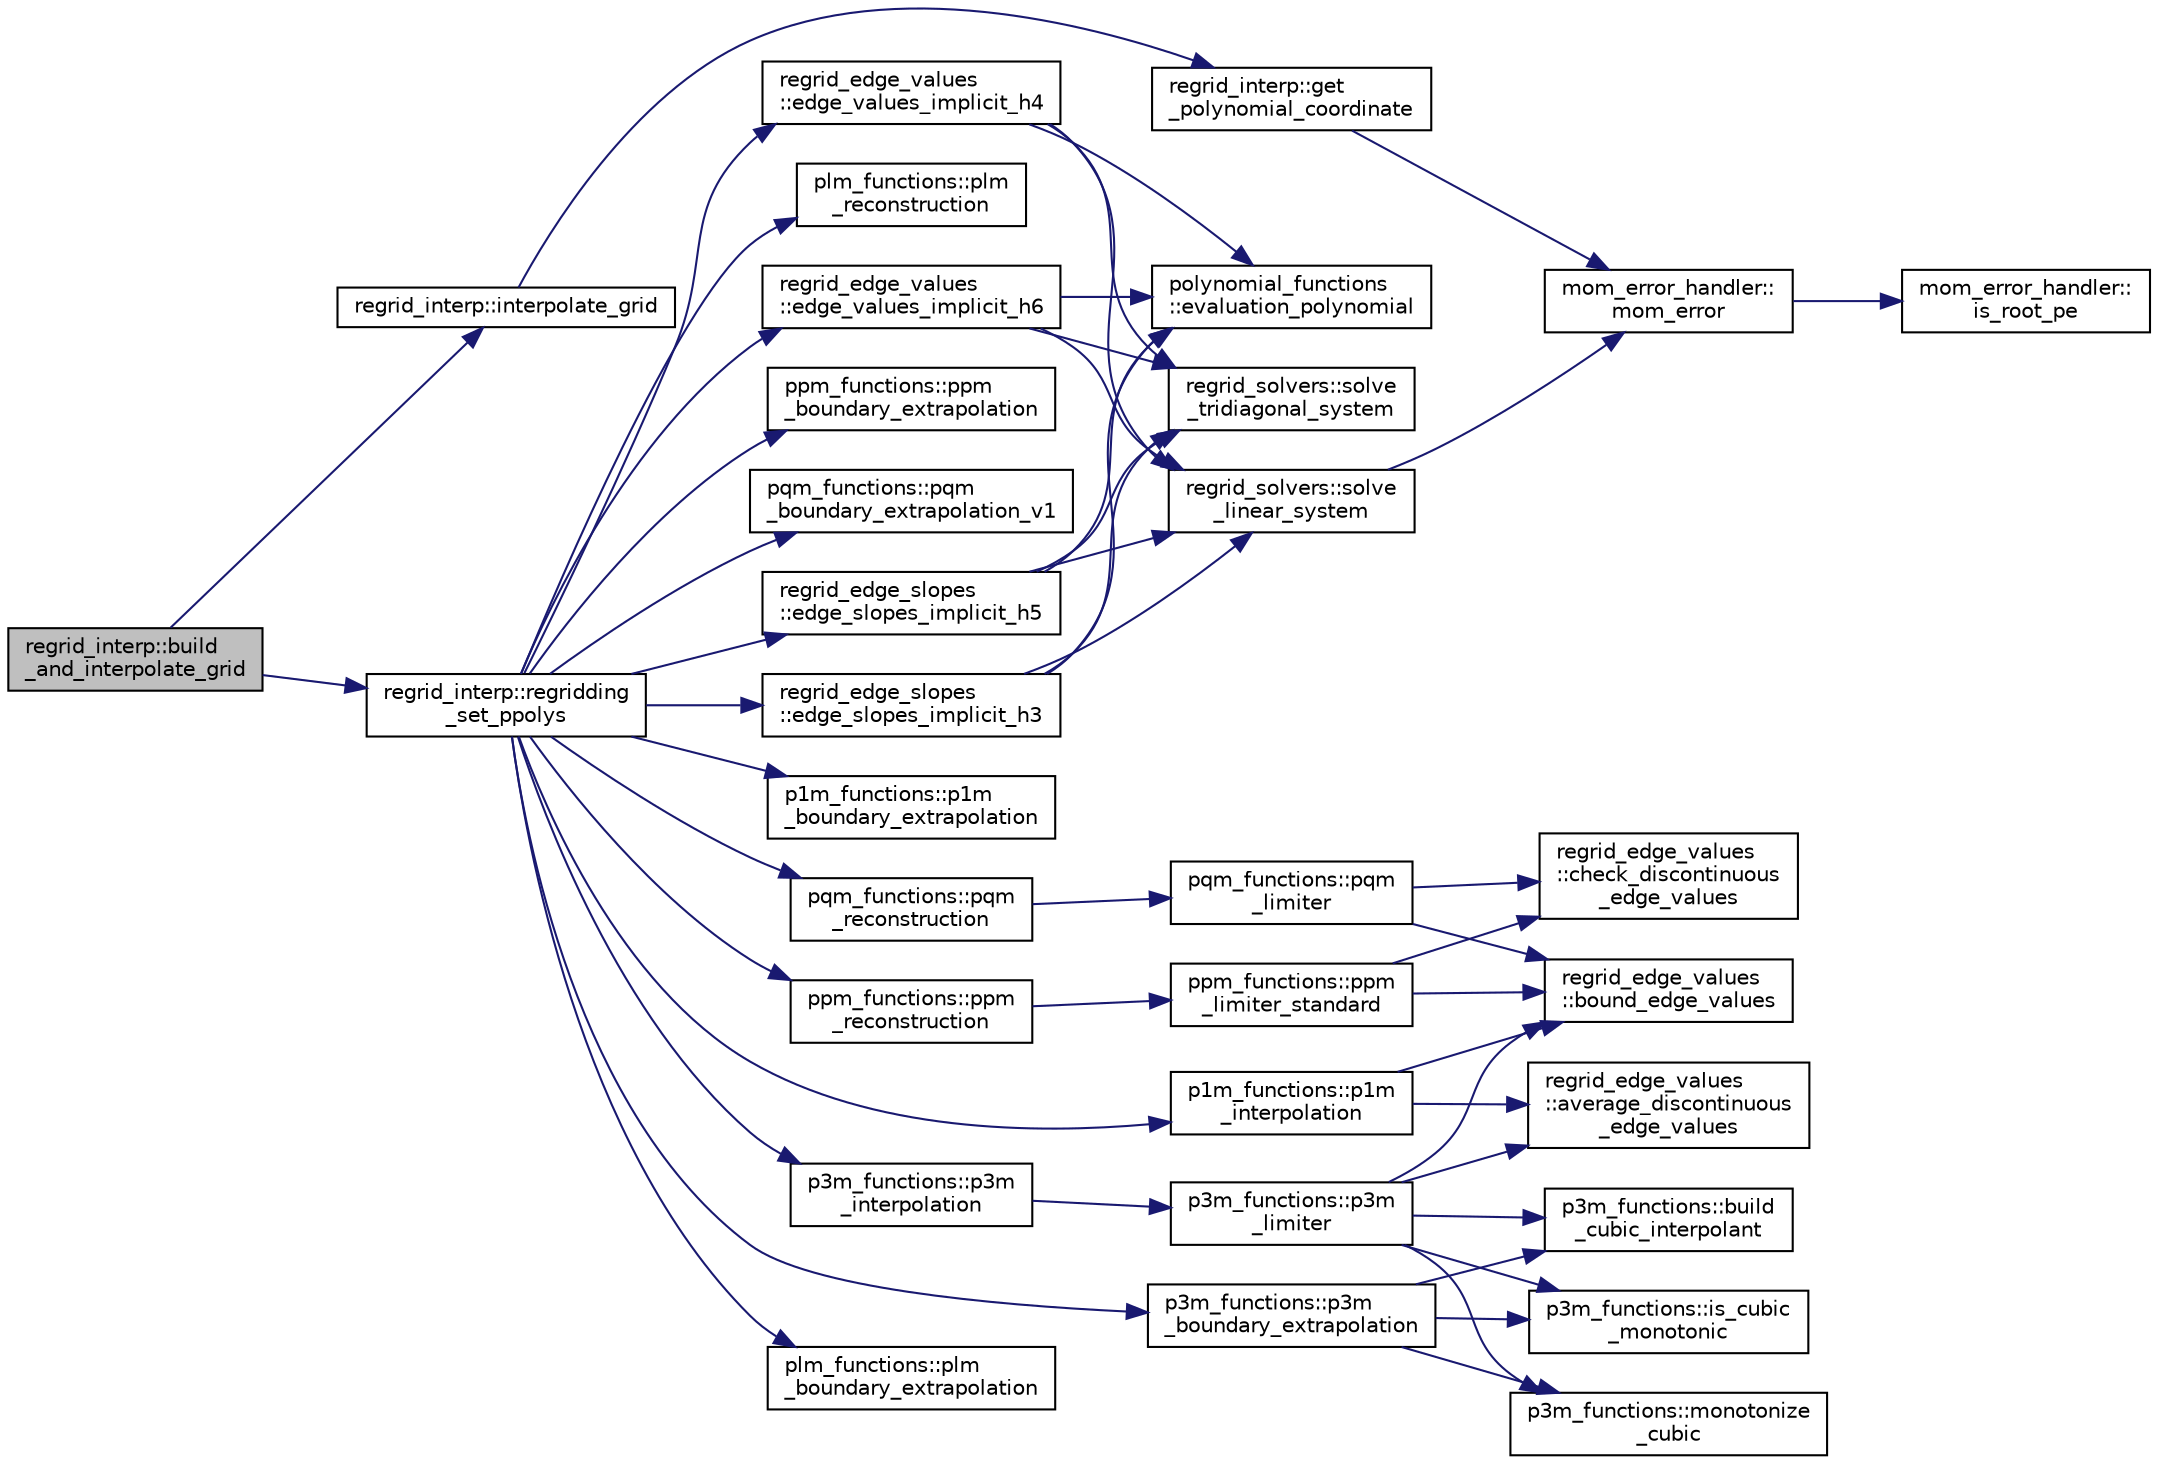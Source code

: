 digraph "regrid_interp::build_and_interpolate_grid"
{
 // INTERACTIVE_SVG=YES
 // LATEX_PDF_SIZE
  edge [fontname="Helvetica",fontsize="10",labelfontname="Helvetica",labelfontsize="10"];
  node [fontname="Helvetica",fontsize="10",shape=record];
  rankdir="LR";
  Node1 [label="regrid_interp::build\l_and_interpolate_grid",height=0.2,width=0.4,color="black", fillcolor="grey75", style="filled", fontcolor="black",tooltip="Build a grid by interpolating for target values."];
  Node1 -> Node2 [color="midnightblue",fontsize="10",style="solid",fontname="Helvetica"];
  Node2 [label="regrid_interp::interpolate_grid",height=0.2,width=0.4,color="black", fillcolor="white", style="filled",URL="$namespaceregrid__interp.html#a52b8ce5b52f9d45f8180c6fd75388174",tooltip="Given target values (e.g., density), build new grid based on polynomial."];
  Node2 -> Node3 [color="midnightblue",fontsize="10",style="solid",fontname="Helvetica"];
  Node3 [label="regrid_interp::get\l_polynomial_coordinate",height=0.2,width=0.4,color="black", fillcolor="white", style="filled",URL="$namespaceregrid__interp.html#a4486297065684fba5322858738b1e2ee",tooltip="Given a target value, find corresponding coordinate for given polynomial."];
  Node3 -> Node4 [color="midnightblue",fontsize="10",style="solid",fontname="Helvetica"];
  Node4 [label="mom_error_handler::\lmom_error",height=0.2,width=0.4,color="black", fillcolor="white", style="filled",URL="$namespacemom__error__handler.html#a460cfb79a06c29fc249952c2a3710d67",tooltip="This provides a convenient interface for writing an mpp_error message with run-time filter based on a..."];
  Node4 -> Node5 [color="midnightblue",fontsize="10",style="solid",fontname="Helvetica"];
  Node5 [label="mom_error_handler::\lis_root_pe",height=0.2,width=0.4,color="black", fillcolor="white", style="filled",URL="$namespacemom__error__handler.html#ad5f00a53059c72fe2332d1436c80ca71",tooltip="This returns .true. if the current PE is the root PE."];
  Node1 -> Node6 [color="midnightblue",fontsize="10",style="solid",fontname="Helvetica"];
  Node6 [label="regrid_interp::regridding\l_set_ppolys",height=0.2,width=0.4,color="black", fillcolor="white", style="filled",URL="$namespaceregrid__interp.html#a3d1406836d089b4553421776277e1339",tooltip="Builds an interpolated profile for the densities within each grid cell."];
  Node6 -> Node7 [color="midnightblue",fontsize="10",style="solid",fontname="Helvetica"];
  Node7 [label="regrid_edge_slopes\l::edge_slopes_implicit_h3",height=0.2,width=0.4,color="black", fillcolor="white", style="filled",URL="$namespaceregrid__edge__slopes.html#afa54fa0b64ec986564c76915a73ef611",tooltip="Compute ih4 edge slopes (implicit third order accurate) in the same units as h."];
  Node7 -> Node8 [color="midnightblue",fontsize="10",style="solid",fontname="Helvetica"];
  Node8 [label="polynomial_functions\l::evaluation_polynomial",height=0.2,width=0.4,color="black", fillcolor="white", style="filled",URL="$namespacepolynomial__functions.html#adb2b5d18db527314545e8e21638a2872",tooltip="Pointwise evaluation of a polynomial at x."];
  Node7 -> Node9 [color="midnightblue",fontsize="10",style="solid",fontname="Helvetica"];
  Node9 [label="regrid_solvers::solve\l_linear_system",height=0.2,width=0.4,color="black", fillcolor="white", style="filled",URL="$namespaceregrid__solvers.html#a8130a338b59de62b00f68da4204568ad",tooltip="Solve the linear system AX = B by Gaussian elimination."];
  Node9 -> Node4 [color="midnightblue",fontsize="10",style="solid",fontname="Helvetica"];
  Node7 -> Node10 [color="midnightblue",fontsize="10",style="solid",fontname="Helvetica"];
  Node10 [label="regrid_solvers::solve\l_tridiagonal_system",height=0.2,width=0.4,color="black", fillcolor="white", style="filled",URL="$namespaceregrid__solvers.html#a0d5c3cff8f31429b0a2c6d267e8b345d",tooltip="Solve the tridiagonal system AX = B."];
  Node6 -> Node11 [color="midnightblue",fontsize="10",style="solid",fontname="Helvetica"];
  Node11 [label="regrid_edge_slopes\l::edge_slopes_implicit_h5",height=0.2,width=0.4,color="black", fillcolor="white", style="filled",URL="$namespaceregrid__edge__slopes.html#a13b00024cbba5019a0348a8a60a3ad1b",tooltip="Compute ih5 edge values (implicit fifth order accurate)"];
  Node11 -> Node8 [color="midnightblue",fontsize="10",style="solid",fontname="Helvetica"];
  Node11 -> Node9 [color="midnightblue",fontsize="10",style="solid",fontname="Helvetica"];
  Node11 -> Node10 [color="midnightblue",fontsize="10",style="solid",fontname="Helvetica"];
  Node6 -> Node12 [color="midnightblue",fontsize="10",style="solid",fontname="Helvetica"];
  Node12 [label="regrid_edge_values\l::edge_values_implicit_h4",height=0.2,width=0.4,color="black", fillcolor="white", style="filled",URL="$namespaceregrid__edge__values.html#a0c268712aaf87b3597cef51c85fb32cb",tooltip="Compute ih4 edge values (implicit fourth order accurate) in the same units as h."];
  Node12 -> Node8 [color="midnightblue",fontsize="10",style="solid",fontname="Helvetica"];
  Node12 -> Node9 [color="midnightblue",fontsize="10",style="solid",fontname="Helvetica"];
  Node12 -> Node10 [color="midnightblue",fontsize="10",style="solid",fontname="Helvetica"];
  Node6 -> Node13 [color="midnightblue",fontsize="10",style="solid",fontname="Helvetica"];
  Node13 [label="regrid_edge_values\l::edge_values_implicit_h6",height=0.2,width=0.4,color="black", fillcolor="white", style="filled",URL="$namespaceregrid__edge__values.html#a9955c45dcd1bfec32fbf5602315cb5b1",tooltip="Compute ih6 edge values (implicit sixth order accurate) in the same units as h."];
  Node13 -> Node8 [color="midnightblue",fontsize="10",style="solid",fontname="Helvetica"];
  Node13 -> Node9 [color="midnightblue",fontsize="10",style="solid",fontname="Helvetica"];
  Node13 -> Node10 [color="midnightblue",fontsize="10",style="solid",fontname="Helvetica"];
  Node6 -> Node14 [color="midnightblue",fontsize="10",style="solid",fontname="Helvetica"];
  Node14 [label="p1m_functions::p1m\l_boundary_extrapolation",height=0.2,width=0.4,color="black", fillcolor="white", style="filled",URL="$namespacep1m__functions.html#acfc3f51f166d2c7dc09a4c1f3dc9494a",tooltip="Interpolation by linear polynomials within boundary cells."];
  Node6 -> Node15 [color="midnightblue",fontsize="10",style="solid",fontname="Helvetica"];
  Node15 [label="p1m_functions::p1m\l_interpolation",height=0.2,width=0.4,color="black", fillcolor="white", style="filled",URL="$namespacep1m__functions.html#a18ffae209ddc4c4aba923b68ed16aee4",tooltip="Linearly interpolate between edge values."];
  Node15 -> Node16 [color="midnightblue",fontsize="10",style="solid",fontname="Helvetica"];
  Node16 [label="regrid_edge_values\l::average_discontinuous\l_edge_values",height=0.2,width=0.4,color="black", fillcolor="white", style="filled",URL="$namespaceregrid__edge__values.html#ad43eb7fa3a284e2b33068f47232521ca",tooltip="Replace discontinuous collocated edge values with their average."];
  Node15 -> Node17 [color="midnightblue",fontsize="10",style="solid",fontname="Helvetica"];
  Node17 [label="regrid_edge_values\l::bound_edge_values",height=0.2,width=0.4,color="black", fillcolor="white", style="filled",URL="$namespaceregrid__edge__values.html#aa3c7ea104f554d508b69efd860fc6b10",tooltip="Bound edge values by neighboring cell averages."];
  Node6 -> Node18 [color="midnightblue",fontsize="10",style="solid",fontname="Helvetica"];
  Node18 [label="p3m_functions::p3m\l_boundary_extrapolation",height=0.2,width=0.4,color="black", fillcolor="white", style="filled",URL="$namespacep3m__functions.html#a6e82e1b678b123181ea3fde88cd14e3a",tooltip="Calculate the edge values and slopes at boundary cells as part of building a piecewise cubic sub-grid..."];
  Node18 -> Node19 [color="midnightblue",fontsize="10",style="solid",fontname="Helvetica"];
  Node19 [label="p3m_functions::build\l_cubic_interpolant",height=0.2,width=0.4,color="black", fillcolor="white", style="filled",URL="$namespacep3m__functions.html#af4668b1791bbeae193f0f301cf101f6b",tooltip="Build cubic interpolant in cell k."];
  Node18 -> Node20 [color="midnightblue",fontsize="10",style="solid",fontname="Helvetica"];
  Node20 [label="p3m_functions::is_cubic\l_monotonic",height=0.2,width=0.4,color="black", fillcolor="white", style="filled",URL="$namespacep3m__functions.html#a3c461688b7c3ae5b2b4a7cf3311b8a69",tooltip="Check whether the cubic reconstruction in cell k is monotonic."];
  Node18 -> Node21 [color="midnightblue",fontsize="10",style="solid",fontname="Helvetica"];
  Node21 [label="p3m_functions::monotonize\l_cubic",height=0.2,width=0.4,color="black", fillcolor="white", style="filled",URL="$namespacep3m__functions.html#adb96651fe725f11e90dec2b8509989b0",tooltip="Monotonize a cubic curve by modifying the edge slopes."];
  Node6 -> Node22 [color="midnightblue",fontsize="10",style="solid",fontname="Helvetica"];
  Node22 [label="p3m_functions::p3m\l_interpolation",height=0.2,width=0.4,color="black", fillcolor="white", style="filled",URL="$namespacep3m__functions.html#af8700cc6f491ea22ec0cff6208dc2483",tooltip="Set up a piecewise cubic interpolation from cell averages and estimated edge slopes and values."];
  Node22 -> Node23 [color="midnightblue",fontsize="10",style="solid",fontname="Helvetica"];
  Node23 [label="p3m_functions::p3m\l_limiter",height=0.2,width=0.4,color="black", fillcolor="white", style="filled",URL="$namespacep3m__functions.html#ab31ae8429b3676f925ae61510d7f047a",tooltip="Adust a piecewise cubic reconstruction with a limiter that adjusts the edge values and slopes."];
  Node23 -> Node16 [color="midnightblue",fontsize="10",style="solid",fontname="Helvetica"];
  Node23 -> Node17 [color="midnightblue",fontsize="10",style="solid",fontname="Helvetica"];
  Node23 -> Node19 [color="midnightblue",fontsize="10",style="solid",fontname="Helvetica"];
  Node23 -> Node20 [color="midnightblue",fontsize="10",style="solid",fontname="Helvetica"];
  Node23 -> Node21 [color="midnightblue",fontsize="10",style="solid",fontname="Helvetica"];
  Node6 -> Node24 [color="midnightblue",fontsize="10",style="solid",fontname="Helvetica"];
  Node24 [label="plm_functions::plm\l_boundary_extrapolation",height=0.2,width=0.4,color="black", fillcolor="white", style="filled",URL="$namespaceplm__functions.html#a7e6d6acb77747f967174265a1bf45784",tooltip="Reconstruction by linear polynomials within boundary cells."];
  Node6 -> Node25 [color="midnightblue",fontsize="10",style="solid",fontname="Helvetica"];
  Node25 [label="plm_functions::plm\l_reconstruction",height=0.2,width=0.4,color="black", fillcolor="white", style="filled",URL="$namespaceplm__functions.html#afc5335533d6ae9896bf0d869fa5a25e9",tooltip="Reconstruction by linear polynomials within each cell."];
  Node6 -> Node26 [color="midnightblue",fontsize="10",style="solid",fontname="Helvetica"];
  Node26 [label="ppm_functions::ppm\l_boundary_extrapolation",height=0.2,width=0.4,color="black", fillcolor="white", style="filled",URL="$namespaceppm__functions.html#a47eb8faecb5e25f3939cffa57f9b7cff",tooltip="Reconstruction by parabolas within boundary cells."];
  Node6 -> Node27 [color="midnightblue",fontsize="10",style="solid",fontname="Helvetica"];
  Node27 [label="ppm_functions::ppm\l_reconstruction",height=0.2,width=0.4,color="black", fillcolor="white", style="filled",URL="$namespaceppm__functions.html#a23d5e557ad48883c77429ee9bff8b052",tooltip="Builds quadratic polynomials coefficients from cell mean and edge values."];
  Node27 -> Node28 [color="midnightblue",fontsize="10",style="solid",fontname="Helvetica"];
  Node28 [label="ppm_functions::ppm\l_limiter_standard",height=0.2,width=0.4,color="black", fillcolor="white", style="filled",URL="$namespaceppm__functions.html#a10ee2c234d48b1d9375bcd7deee7be0c",tooltip="Adjusts edge values using the standard PPM limiter (Colella & Woodward, JCP 1984) after first checkin..."];
  Node28 -> Node17 [color="midnightblue",fontsize="10",style="solid",fontname="Helvetica"];
  Node28 -> Node29 [color="midnightblue",fontsize="10",style="solid",fontname="Helvetica"];
  Node29 [label="regrid_edge_values\l::check_discontinuous\l_edge_values",height=0.2,width=0.4,color="black", fillcolor="white", style="filled",URL="$namespaceregrid__edge__values.html#a4a496536a77bef8467c441731619761d",tooltip="Check discontinuous edge values and replace them with their average if not monotonic."];
  Node6 -> Node30 [color="midnightblue",fontsize="10",style="solid",fontname="Helvetica"];
  Node30 [label="pqm_functions::pqm\l_boundary_extrapolation_v1",height=0.2,width=0.4,color="black", fillcolor="white", style="filled",URL="$namespacepqm__functions.html#a51d319371a3999ea40a0d2f940094c78",tooltip="Reconstruction by parabolas within boundary cells."];
  Node6 -> Node31 [color="midnightblue",fontsize="10",style="solid",fontname="Helvetica"];
  Node31 [label="pqm_functions::pqm\l_reconstruction",height=0.2,width=0.4,color="black", fillcolor="white", style="filled",URL="$namespacepqm__functions.html#af62ea5a0c20bd2e543d0a7b593e98bb7",tooltip="Reconstruction by quartic polynomials within each cell."];
  Node31 -> Node32 [color="midnightblue",fontsize="10",style="solid",fontname="Helvetica"];
  Node32 [label="pqm_functions::pqm\l_limiter",height=0.2,width=0.4,color="black", fillcolor="white", style="filled",URL="$namespacepqm__functions.html#a676b4ee6f9598507052680013b407f47",tooltip="Limit the piecewise quartic method reconstruction."];
  Node32 -> Node17 [color="midnightblue",fontsize="10",style="solid",fontname="Helvetica"];
  Node32 -> Node29 [color="midnightblue",fontsize="10",style="solid",fontname="Helvetica"];
}
